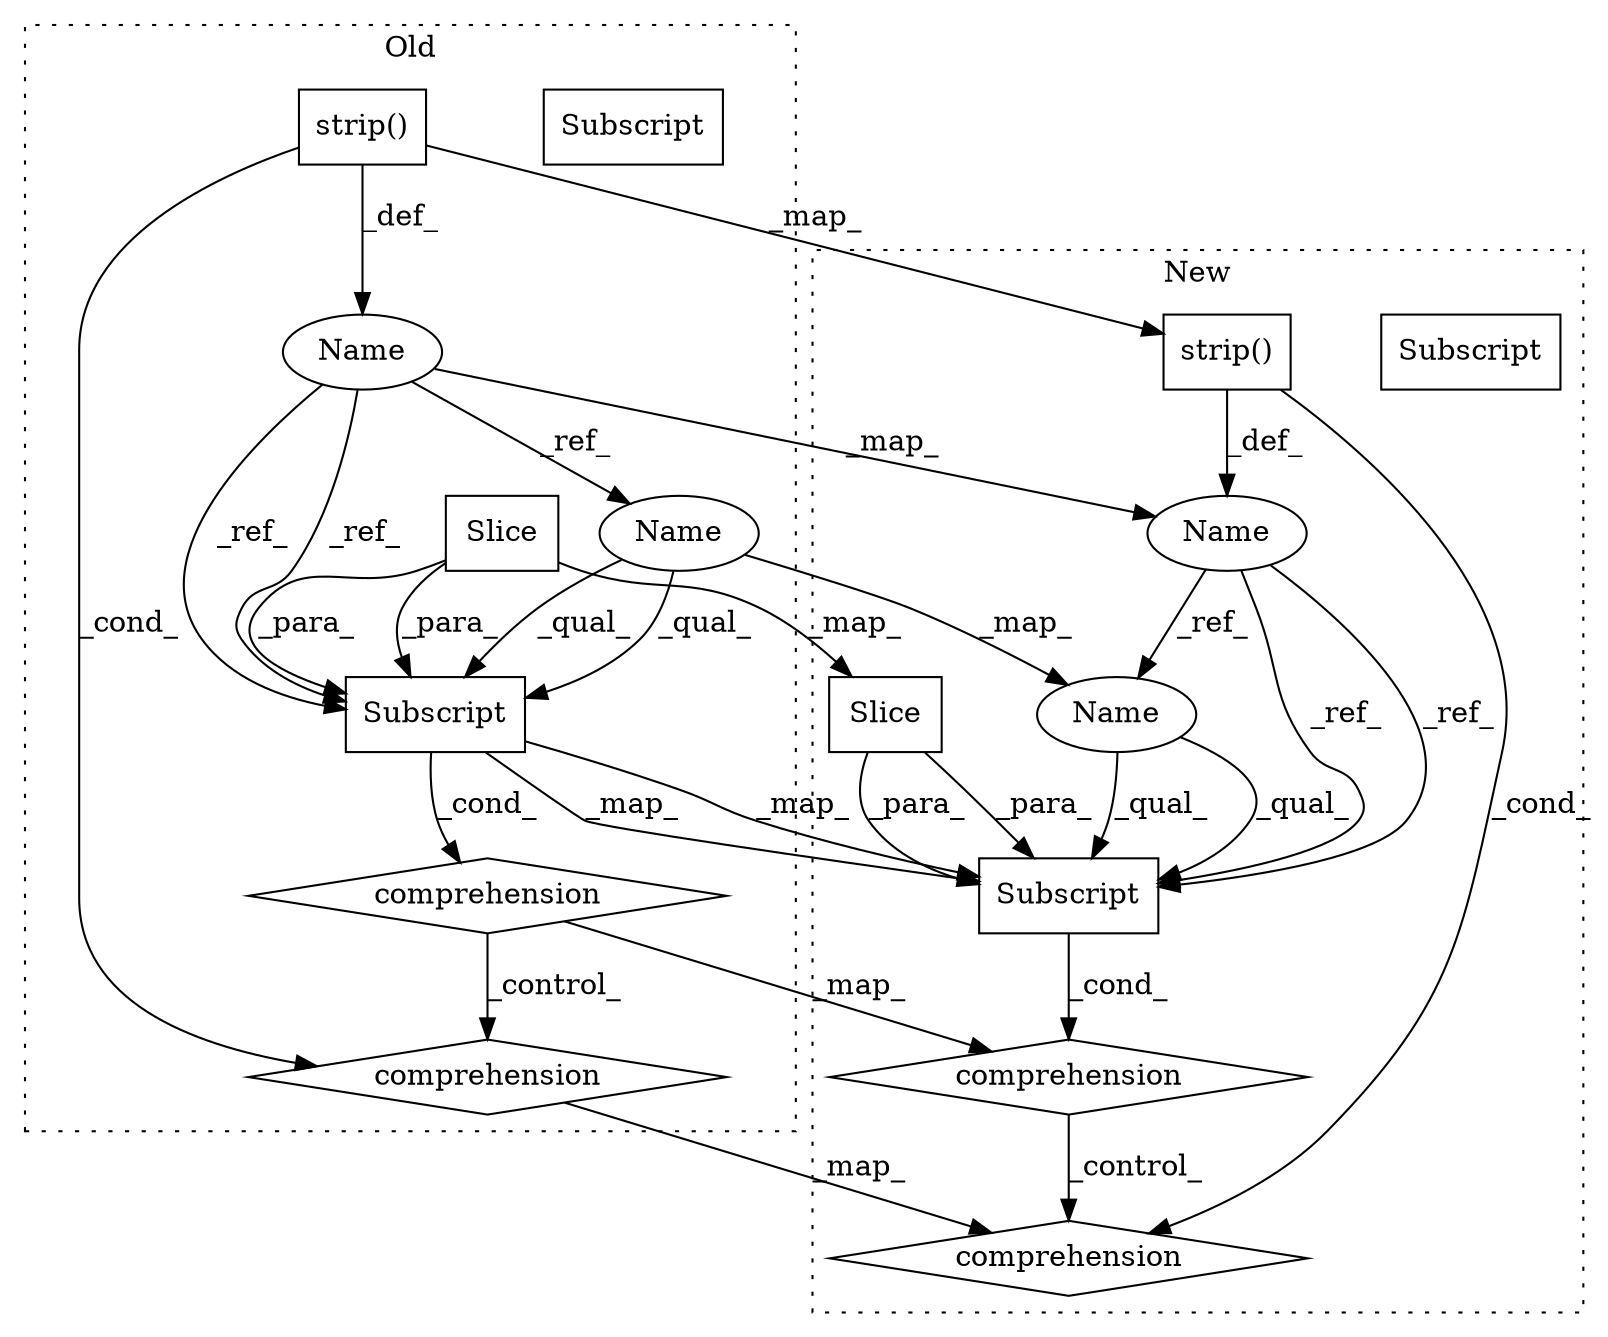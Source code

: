 digraph G {
subgraph cluster0 {
1 [label="Slice" a="80" s="6717" l="10" shape="box"];
4 [label="Subscript" a="63" s="6715,0" l="13,0" shape="box"];
5 [label="Name" a="87" s="6733" l="1" shape="ellipse"];
7 [label="comprehension" a="45" s="6729" l="3" shape="diamond"];
10 [label="strip()" a="75" s="6490" l="9" shape="box"];
12 [label="comprehension" a="45" s="7313" l="3" shape="diamond"];
13 [label="Subscript" a="63" s="6715,0" l="13,0" shape="box"];
14 [label="Name" a="87" s="6715" l="1" shape="ellipse"];
label = "Old";
style="dotted";
}
subgraph cluster1 {
2 [label="Slice" a="80" s="6674" l="10" shape="box"];
3 [label="Subscript" a="63" s="6672,0" l="13,0" shape="box"];
6 [label="Name" a="87" s="6690" l="1" shape="ellipse"];
8 [label="comprehension" a="45" s="6686" l="3" shape="diamond"];
9 [label="strip()" a="75" s="6452" l="9" shape="box"];
11 [label="comprehension" a="45" s="7265" l="3" shape="diamond"];
15 [label="Subscript" a="63" s="6672,0" l="13,0" shape="box"];
16 [label="Name" a="87" s="6672" l="1" shape="ellipse"];
label = "New";
style="dotted";
}
1 -> 2 [label="_map_"];
1 -> 13 [label="_para_"];
1 -> 13 [label="_para_"];
2 -> 15 [label="_para_"];
2 -> 15 [label="_para_"];
5 -> 6 [label="_map_"];
5 -> 13 [label="_ref_"];
5 -> 13 [label="_ref_"];
5 -> 14 [label="_ref_"];
6 -> 15 [label="_ref_"];
6 -> 15 [label="_ref_"];
6 -> 16 [label="_ref_"];
7 -> 8 [label="_map_"];
7 -> 12 [label="_control_"];
8 -> 11 [label="_control_"];
9 -> 11 [label="_cond_"];
9 -> 6 [label="_def_"];
10 -> 5 [label="_def_"];
10 -> 12 [label="_cond_"];
10 -> 9 [label="_map_"];
12 -> 11 [label="_map_"];
13 -> 15 [label="_map_"];
13 -> 15 [label="_map_"];
13 -> 7 [label="_cond_"];
14 -> 13 [label="_qual_"];
14 -> 16 [label="_map_"];
14 -> 13 [label="_qual_"];
15 -> 8 [label="_cond_"];
16 -> 15 [label="_qual_"];
16 -> 15 [label="_qual_"];
}